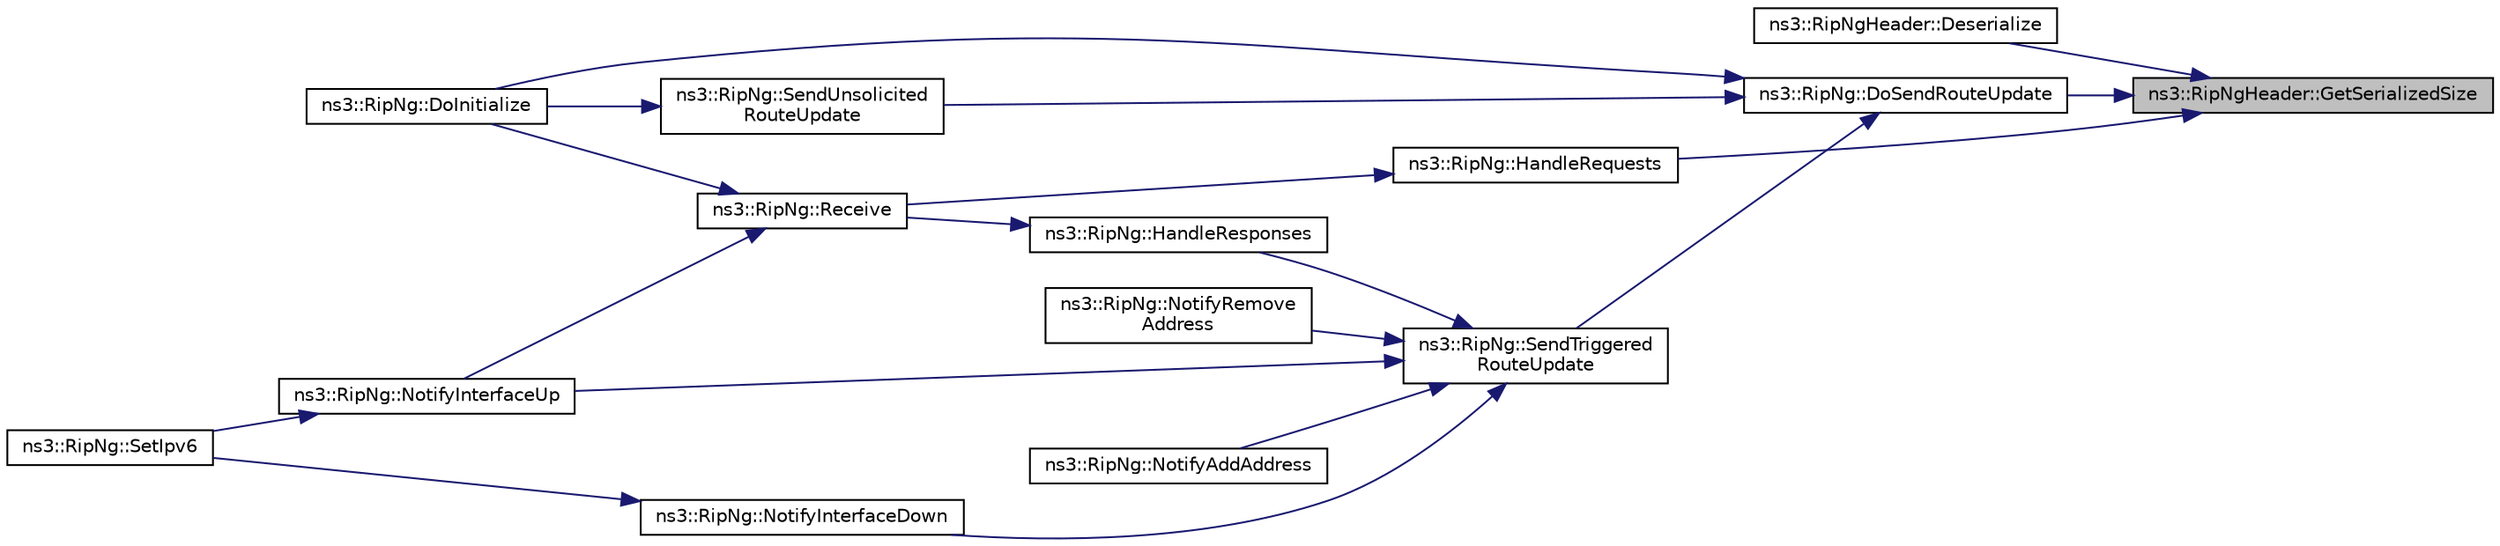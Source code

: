 digraph "ns3::RipNgHeader::GetSerializedSize"
{
 // LATEX_PDF_SIZE
  edge [fontname="Helvetica",fontsize="10",labelfontname="Helvetica",labelfontsize="10"];
  node [fontname="Helvetica",fontsize="10",shape=record];
  rankdir="RL";
  Node1 [label="ns3::RipNgHeader::GetSerializedSize",height=0.2,width=0.4,color="black", fillcolor="grey75", style="filled", fontcolor="black",tooltip="Get the serialized size of the packet."];
  Node1 -> Node2 [dir="back",color="midnightblue",fontsize="10",style="solid",fontname="Helvetica"];
  Node2 [label="ns3::RipNgHeader::Deserialize",height=0.2,width=0.4,color="black", fillcolor="white", style="filled",URL="$classns3_1_1_rip_ng_header.html#ab6bd6911230599868747821f94e65588",tooltip="Deserialize the packet."];
  Node1 -> Node3 [dir="back",color="midnightblue",fontsize="10",style="solid",fontname="Helvetica"];
  Node3 [label="ns3::RipNg::DoSendRouteUpdate",height=0.2,width=0.4,color="black", fillcolor="white", style="filled",URL="$classns3_1_1_rip_ng.html#a110005349bf811e1b0f6af182298be15",tooltip="Send Routing Updates on all interfaces."];
  Node3 -> Node4 [dir="back",color="midnightblue",fontsize="10",style="solid",fontname="Helvetica"];
  Node4 [label="ns3::RipNg::DoInitialize",height=0.2,width=0.4,color="black", fillcolor="white", style="filled",URL="$classns3_1_1_rip_ng.html#a81a7056d4a1d1afc266181406f5dbf64",tooltip="Start protocol operation."];
  Node3 -> Node5 [dir="back",color="midnightblue",fontsize="10",style="solid",fontname="Helvetica"];
  Node5 [label="ns3::RipNg::SendTriggered\lRouteUpdate",height=0.2,width=0.4,color="black", fillcolor="white", style="filled",URL="$classns3_1_1_rip_ng.html#ad7a8e445116b3dd8cdd1d50366787c66",tooltip="Send Triggered Routing Updates on all interfaces."];
  Node5 -> Node6 [dir="back",color="midnightblue",fontsize="10",style="solid",fontname="Helvetica"];
  Node6 [label="ns3::RipNg::HandleResponses",height=0.2,width=0.4,color="black", fillcolor="white", style="filled",URL="$classns3_1_1_rip_ng.html#ade057ef030dc8cd6479949e35315ed7b",tooltip="Handle RIPng responses."];
  Node6 -> Node7 [dir="back",color="midnightblue",fontsize="10",style="solid",fontname="Helvetica"];
  Node7 [label="ns3::RipNg::Receive",height=0.2,width=0.4,color="black", fillcolor="white", style="filled",URL="$classns3_1_1_rip_ng.html#ae8891520b5ae87abed2e2a15d50ba4d8",tooltip="Receive RIPng packets."];
  Node7 -> Node4 [dir="back",color="midnightblue",fontsize="10",style="solid",fontname="Helvetica"];
  Node7 -> Node8 [dir="back",color="midnightblue",fontsize="10",style="solid",fontname="Helvetica"];
  Node8 [label="ns3::RipNg::NotifyInterfaceUp",height=0.2,width=0.4,color="black", fillcolor="white", style="filled",URL="$classns3_1_1_rip_ng.html#a588e191ae91316e498a8e5c84a9c77fb",tooltip="Notify when specified interface goes UP."];
  Node8 -> Node9 [dir="back",color="midnightblue",fontsize="10",style="solid",fontname="Helvetica"];
  Node9 [label="ns3::RipNg::SetIpv6",height=0.2,width=0.4,color="black", fillcolor="white", style="filled",URL="$classns3_1_1_rip_ng.html#acd8e0a2b2453a28ecd4154729e45d324",tooltip="Typically, invoked directly or indirectly from ns3::Ipv6::SetRoutingProtocol."];
  Node5 -> Node10 [dir="back",color="midnightblue",fontsize="10",style="solid",fontname="Helvetica"];
  Node10 [label="ns3::RipNg::NotifyAddAddress",height=0.2,width=0.4,color="black", fillcolor="white", style="filled",URL="$classns3_1_1_rip_ng.html#a9d6ffbffc76b029e5dfc9f394549d670",tooltip="Notify when specified interface add an address."];
  Node5 -> Node11 [dir="back",color="midnightblue",fontsize="10",style="solid",fontname="Helvetica"];
  Node11 [label="ns3::RipNg::NotifyInterfaceDown",height=0.2,width=0.4,color="black", fillcolor="white", style="filled",URL="$classns3_1_1_rip_ng.html#a2031124814e8d817d0a40dddb7327a1b",tooltip="Notify when specified interface goes DOWN."];
  Node11 -> Node9 [dir="back",color="midnightblue",fontsize="10",style="solid",fontname="Helvetica"];
  Node5 -> Node8 [dir="back",color="midnightblue",fontsize="10",style="solid",fontname="Helvetica"];
  Node5 -> Node12 [dir="back",color="midnightblue",fontsize="10",style="solid",fontname="Helvetica"];
  Node12 [label="ns3::RipNg::NotifyRemove\lAddress",height=0.2,width=0.4,color="black", fillcolor="white", style="filled",URL="$classns3_1_1_rip_ng.html#a0658ff312aa09265ddc9ad8718789f0a",tooltip="Notify when specified interface add an address."];
  Node3 -> Node13 [dir="back",color="midnightblue",fontsize="10",style="solid",fontname="Helvetica"];
  Node13 [label="ns3::RipNg::SendUnsolicited\lRouteUpdate",height=0.2,width=0.4,color="black", fillcolor="white", style="filled",URL="$classns3_1_1_rip_ng.html#af4dc944e60808380f6c5af16bf867fdc",tooltip="Send Unsolicited Routing Updates on all interfaces."];
  Node13 -> Node4 [dir="back",color="midnightblue",fontsize="10",style="solid",fontname="Helvetica"];
  Node1 -> Node14 [dir="back",color="midnightblue",fontsize="10",style="solid",fontname="Helvetica"];
  Node14 [label="ns3::RipNg::HandleRequests",height=0.2,width=0.4,color="black", fillcolor="white", style="filled",URL="$classns3_1_1_rip_ng.html#adb06ee7b823c0d7ae5b45b637c1ffd19",tooltip="Handle RIPng requests."];
  Node14 -> Node7 [dir="back",color="midnightblue",fontsize="10",style="solid",fontname="Helvetica"];
}
